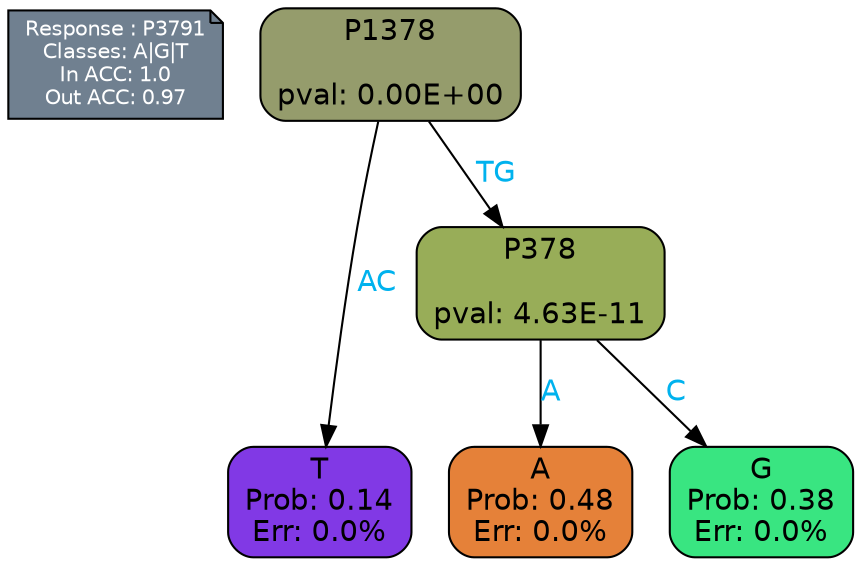 digraph Tree {
node [shape=box, style="filled, rounded", color="black", fontname=helvetica] ;
graph [ranksep=equally, splines=polylines, bgcolor=transparent, dpi=600] ;
edge [fontname=helvetica] ;
LEGEND [label="Response : P3791
Classes: A|G|T
In ACC: 1.0
Out ACC: 0.97
",shape=note,align=left,style=filled,fillcolor="slategray",fontcolor="white",fontsize=10];1 [label="P1378

pval: 0.00E+00", fillcolor="#959c6c"] ;
2 [label="T
Prob: 0.14
Err: 0.0%", fillcolor="#8139e5"] ;
3 [label="P378

pval: 4.63E-11", fillcolor="#98ad58"] ;
4 [label="A
Prob: 0.48
Err: 0.0%", fillcolor="#e58139"] ;
5 [label="G
Prob: 0.38
Err: 0.0%", fillcolor="#39e581"] ;
1 -> 2 [label="AC",fontcolor=deepskyblue2] ;
1 -> 3 [label="TG",fontcolor=deepskyblue2] ;
3 -> 4 [label="A",fontcolor=deepskyblue2] ;
3 -> 5 [label="C",fontcolor=deepskyblue2] ;
{rank = same; 2;4;5;}{rank = same; LEGEND;1;}}